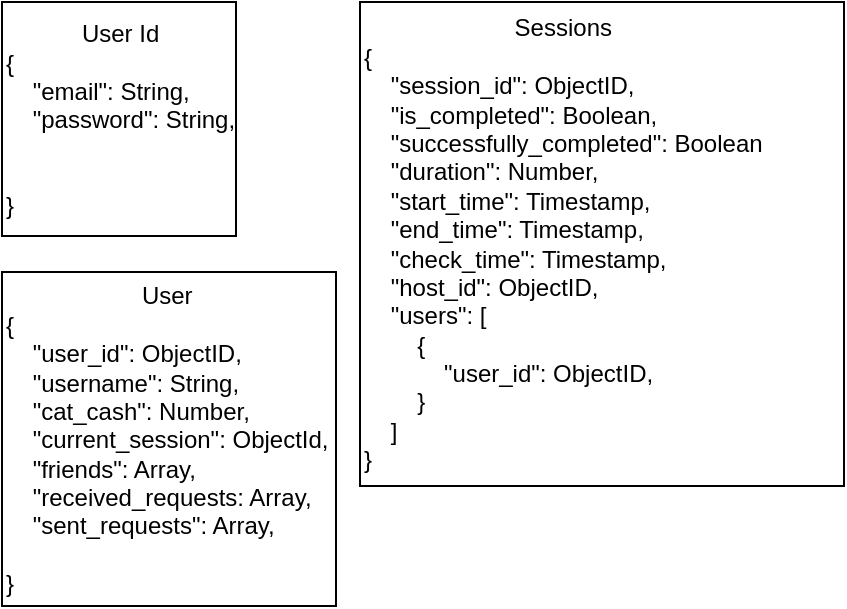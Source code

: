 <mxfile version="20.0.3" type="device"><diagram name="Page-1" id="74e2e168-ea6b-b213-b513-2b3c1d86103e"><mxGraphModel dx="1470" dy="875" grid="0" gridSize="10" guides="1" tooltips="1" connect="1" arrows="1" fold="1" page="1" pageScale="1" pageWidth="1100" pageHeight="850" background="none" math="0" shadow="0"><root><mxCell id="0"/><mxCell id="1" parent="0"/><mxCell id="OkJRM2FzV2BLB8qG3rsN-55" value="&lt;div style=&quot;text-align: center;&quot;&gt;User&lt;/div&gt;&lt;div&gt;{&lt;/div&gt;&lt;div&gt;&amp;nbsp;&amp;nbsp;&amp;nbsp; &quot;user_id&quot;: ObjectID,&lt;/div&gt;&lt;div&gt;&amp;nbsp;&amp;nbsp;&amp;nbsp; &quot;username&quot;: String,&lt;/div&gt;&lt;div&gt;&amp;nbsp;&amp;nbsp;&amp;nbsp; &quot;cat_cash&quot;: Number,&lt;/div&gt;&lt;div&gt;&amp;nbsp;&amp;nbsp;&amp;nbsp; &quot;current_session&quot;: ObjectId,&lt;br&gt;&lt;/div&gt;&lt;div&gt;&amp;nbsp;&amp;nbsp;&amp;nbsp; &quot;friends&quot;: Array,&lt;/div&gt;&lt;div&gt;&amp;nbsp;&amp;nbsp;&amp;nbsp; &quot;received_requests: Array,&lt;/div&gt;&lt;div&gt;&amp;nbsp;&amp;nbsp;&amp;nbsp; &quot;sent_requests&quot;: Array,&lt;/div&gt;&lt;div&gt;&amp;nbsp;&amp;nbsp;&amp;nbsp; &lt;br&gt;&lt;/div&gt;&lt;div&gt;}&lt;/div&gt;" style="whiteSpace=wrap;html=1;aspect=fixed;align=left;" vertex="1" parent="1"><mxGeometry x="358" y="455" width="167" height="167" as="geometry"/></mxCell><mxCell id="OkJRM2FzV2BLB8qG3rsN-56" value="&lt;div style=&quot;text-align: center;&quot;&gt;Sessions&lt;/div&gt;&lt;div&gt;{&lt;/div&gt;&lt;div&gt;&amp;nbsp; &amp;nbsp; &quot;session_id&quot;: ObjectID,&lt;/div&gt;&lt;div&gt;&amp;nbsp; &amp;nbsp; &quot;is_completed&quot;: Boolean,&lt;/div&gt;&lt;div&gt;&amp;nbsp;&amp;nbsp;&amp;nbsp; &quot;successfully_completed&quot;: Boolean&lt;/div&gt;&lt;div&gt;&amp;nbsp;&amp;nbsp;&amp;nbsp; &quot;duration&quot;: Number,&lt;/div&gt;&lt;div&gt;&amp;nbsp;&amp;nbsp;&amp;nbsp; &quot;start_time&quot;: Timestamp,&lt;/div&gt;&lt;div&gt;&amp;nbsp;&amp;nbsp;&amp;nbsp; &quot;end_time&quot;: Timestamp,&lt;/div&gt;&lt;div&gt;&amp;nbsp;&amp;nbsp;&amp;nbsp; &quot;check_time&quot;: Timestamp,&lt;br&gt;&lt;/div&gt;&lt;div&gt;&amp;nbsp; &amp;nbsp; &quot;host_id&quot;: ObjectID,&lt;/div&gt;&lt;div&gt;&amp;nbsp; &amp;nbsp; &quot;users&quot;: [&lt;/div&gt;&lt;div&gt;&amp;nbsp; &amp;nbsp; &amp;nbsp; &amp;nbsp; {&lt;/div&gt;&lt;div&gt;&amp;nbsp; &amp;nbsp; &amp;nbsp; &amp;nbsp; &amp;nbsp; &amp;nbsp; &quot;user_id&quot;: ObjectID,&lt;/div&gt;&lt;div&gt;&amp;nbsp; &amp;nbsp; &amp;nbsp; &amp;nbsp; }&lt;/div&gt;&lt;div&gt;&amp;nbsp; &amp;nbsp; ]&lt;/div&gt;&lt;div&gt;}&lt;/div&gt;" style="whiteSpace=wrap;html=1;aspect=fixed;align=left;" vertex="1" parent="1"><mxGeometry x="537" y="320" width="242" height="242" as="geometry"/></mxCell><mxCell id="OkJRM2FzV2BLB8qG3rsN-57" value="&lt;div style=&quot;text-align: center;&quot;&gt;User Id&lt;br&gt;&lt;/div&gt;&lt;div&gt;{&lt;/div&gt;&lt;div&gt;&amp;nbsp;&amp;nbsp;&amp;nbsp; &quot;email&quot;: String,&lt;br&gt;&lt;/div&gt;&lt;div&gt;&amp;nbsp;&amp;nbsp;&amp;nbsp; &quot;password&quot;: String,&lt;/div&gt;&lt;div&gt;&amp;nbsp;&lt;/div&gt;&lt;div&gt;&amp;nbsp;&amp;nbsp;&amp;nbsp; &lt;br&gt;&lt;/div&gt;&lt;div&gt;}&lt;/div&gt;" style="whiteSpace=wrap;html=1;aspect=fixed;align=left;" vertex="1" parent="1"><mxGeometry x="358" y="320" width="117" height="117" as="geometry"/></mxCell><mxCell id="OkJRM2FzV2BLB8qG3rsN-58" style="edgeStyle=orthogonalEdgeStyle;rounded=0;orthogonalLoop=1;jettySize=auto;html=1;exitX=0.5;exitY=1;exitDx=0;exitDy=0;" edge="1" parent="1" source="OkJRM2FzV2BLB8qG3rsN-57" target="OkJRM2FzV2BLB8qG3rsN-57"><mxGeometry relative="1" as="geometry"/></mxCell></root></mxGraphModel></diagram></mxfile>
